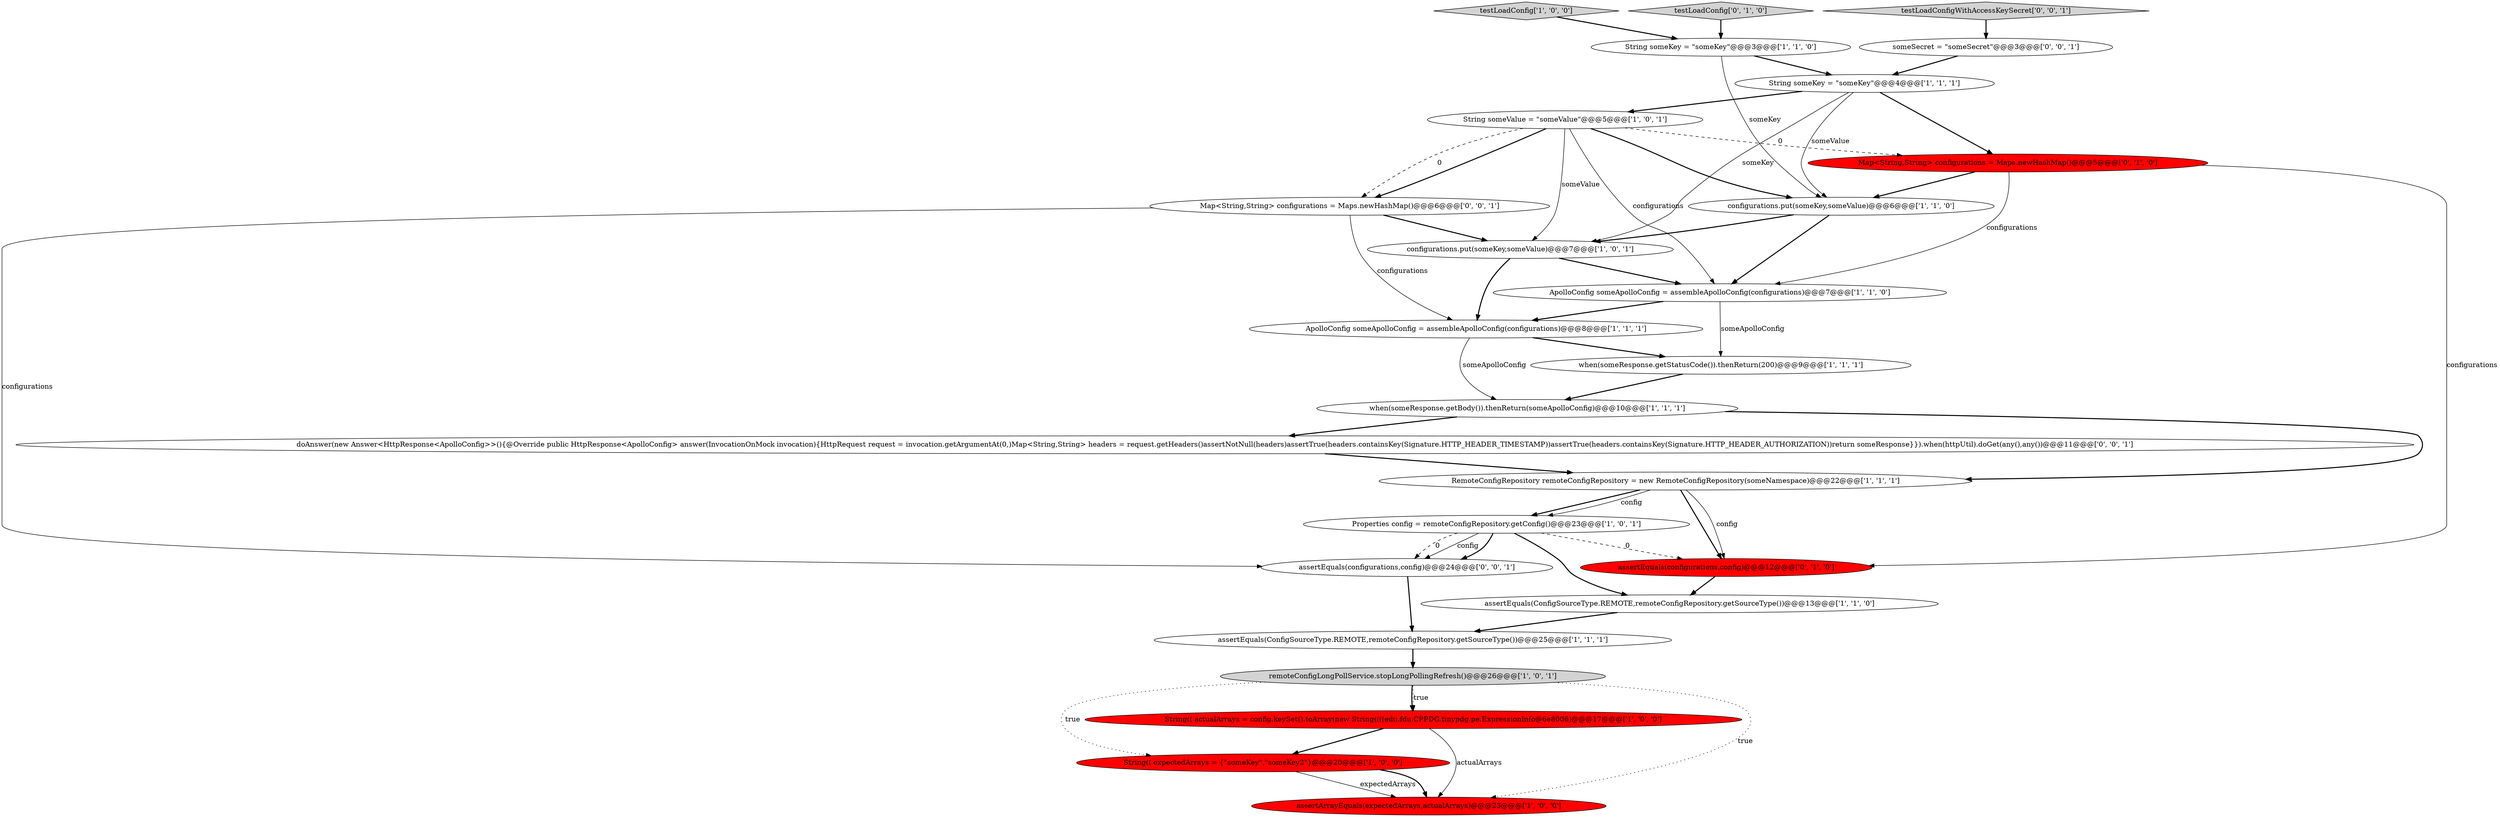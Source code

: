 digraph {
6 [style = filled, label = "assertEquals(ConfigSourceType.REMOTE,remoteConfigRepository.getSourceType())@@@25@@@['1', '1', '1']", fillcolor = white, shape = ellipse image = "AAA0AAABBB1BBB"];
7 [style = filled, label = "Properties config = remoteConfigRepository.getConfig()@@@23@@@['1', '0', '1']", fillcolor = white, shape = ellipse image = "AAA0AAABBB1BBB"];
20 [style = filled, label = "Map<String,String> configurations = Maps.newHashMap()@@@5@@@['0', '1', '0']", fillcolor = red, shape = ellipse image = "AAA1AAABBB2BBB"];
1 [style = filled, label = "RemoteConfigRepository remoteConfigRepository = new RemoteConfigRepository(someNamespace)@@@22@@@['1', '1', '1']", fillcolor = white, shape = ellipse image = "AAA0AAABBB1BBB"];
16 [style = filled, label = "configurations.put(someKey,someValue)@@@7@@@['1', '0', '1']", fillcolor = white, shape = ellipse image = "AAA0AAABBB1BBB"];
15 [style = filled, label = "testLoadConfig['1', '0', '0']", fillcolor = lightgray, shape = diamond image = "AAA0AAABBB1BBB"];
0 [style = filled, label = "String someKey = \"someKey\"@@@3@@@['1', '1', '0']", fillcolor = white, shape = ellipse image = "AAA0AAABBB1BBB"];
21 [style = filled, label = "doAnswer(new Answer<HttpResponse<ApolloConfig>>(){@Override public HttpResponse<ApolloConfig> answer(InvocationOnMock invocation){HttpRequest request = invocation.getArgumentAt(0,)Map<String,String> headers = request.getHeaders()assertNotNull(headers)assertTrue(headers.containsKey(Signature.HTTP_HEADER_TIMESTAMP))assertTrue(headers.containsKey(Signature.HTTP_HEADER_AUTHORIZATION))return someResponse}}).when(httpUtil).doGet(any(),any())@@@11@@@['0', '0', '1']", fillcolor = white, shape = ellipse image = "AAA0AAABBB3BBB"];
11 [style = filled, label = "assertEquals(ConfigSourceType.REMOTE,remoteConfigRepository.getSourceType())@@@13@@@['1', '1', '0']", fillcolor = white, shape = ellipse image = "AAA0AAABBB1BBB"];
9 [style = filled, label = "when(someResponse.getStatusCode()).thenReturn(200)@@@9@@@['1', '1', '1']", fillcolor = white, shape = ellipse image = "AAA0AAABBB1BBB"];
2 [style = filled, label = "String(( expectedArrays = {\"someKey\",\"someKey2\"}@@@20@@@['1', '0', '0']", fillcolor = red, shape = ellipse image = "AAA1AAABBB1BBB"];
18 [style = filled, label = "assertEquals(configurations,config)@@@12@@@['0', '1', '0']", fillcolor = red, shape = ellipse image = "AAA1AAABBB2BBB"];
8 [style = filled, label = "remoteConfigLongPollService.stopLongPollingRefresh()@@@26@@@['1', '0', '1']", fillcolor = lightgray, shape = ellipse image = "AAA0AAABBB1BBB"];
13 [style = filled, label = "when(someResponse.getBody()).thenReturn(someApolloConfig)@@@10@@@['1', '1', '1']", fillcolor = white, shape = ellipse image = "AAA0AAABBB1BBB"];
17 [style = filled, label = "ApolloConfig someApolloConfig = assembleApolloConfig(configurations)@@@8@@@['1', '1', '1']", fillcolor = white, shape = ellipse image = "AAA0AAABBB1BBB"];
24 [style = filled, label = "Map<String,String> configurations = Maps.newHashMap()@@@6@@@['0', '0', '1']", fillcolor = white, shape = ellipse image = "AAA0AAABBB3BBB"];
3 [style = filled, label = "String someKey = \"someKey\"@@@4@@@['1', '1', '1']", fillcolor = white, shape = ellipse image = "AAA0AAABBB1BBB"];
23 [style = filled, label = "assertEquals(configurations,config)@@@24@@@['0', '0', '1']", fillcolor = white, shape = ellipse image = "AAA0AAABBB3BBB"];
14 [style = filled, label = "String(( actualArrays = config.keySet().toArray(new String((((edu.fdu.CPPDG.tinypdg.pe.ExpressionInfo@6e8006)@@@17@@@['1', '0', '0']", fillcolor = red, shape = ellipse image = "AAA1AAABBB1BBB"];
4 [style = filled, label = "configurations.put(someKey,someValue)@@@6@@@['1', '1', '0']", fillcolor = white, shape = ellipse image = "AAA0AAABBB1BBB"];
22 [style = filled, label = "someSecret = \"someSecret\"@@@3@@@['0', '0', '1']", fillcolor = white, shape = ellipse image = "AAA0AAABBB3BBB"];
10 [style = filled, label = "ApolloConfig someApolloConfig = assembleApolloConfig(configurations)@@@7@@@['1', '1', '0']", fillcolor = white, shape = ellipse image = "AAA0AAABBB1BBB"];
25 [style = filled, label = "testLoadConfigWithAccessKeySecret['0', '0', '1']", fillcolor = lightgray, shape = diamond image = "AAA0AAABBB3BBB"];
12 [style = filled, label = "String someValue = \"someValue\"@@@5@@@['1', '0', '1']", fillcolor = white, shape = ellipse image = "AAA0AAABBB1BBB"];
5 [style = filled, label = "assertArrayEquals(expectedArrays,actualArrays)@@@23@@@['1', '0', '0']", fillcolor = red, shape = ellipse image = "AAA1AAABBB1BBB"];
19 [style = filled, label = "testLoadConfig['0', '1', '0']", fillcolor = lightgray, shape = diamond image = "AAA0AAABBB2BBB"];
0->3 [style = bold, label=""];
4->10 [style = bold, label=""];
24->23 [style = solid, label="configurations"];
7->11 [style = bold, label=""];
3->16 [style = solid, label="someKey"];
24->17 [style = solid, label="configurations"];
12->20 [style = dashed, label="0"];
7->18 [style = dashed, label="0"];
7->23 [style = dashed, label="0"];
25->22 [style = bold, label=""];
20->10 [style = solid, label="configurations"];
16->10 [style = bold, label=""];
8->2 [style = dotted, label="true"];
17->9 [style = bold, label=""];
11->6 [style = bold, label=""];
18->11 [style = bold, label=""];
14->5 [style = solid, label="actualArrays"];
2->5 [style = solid, label="expectedArrays"];
8->14 [style = bold, label=""];
20->18 [style = solid, label="configurations"];
12->10 [style = solid, label="configurations"];
1->18 [style = bold, label=""];
10->17 [style = bold, label=""];
16->17 [style = bold, label=""];
3->12 [style = bold, label=""];
12->24 [style = bold, label=""];
3->4 [style = solid, label="someValue"];
1->7 [style = bold, label=""];
12->16 [style = solid, label="someValue"];
13->1 [style = bold, label=""];
19->0 [style = bold, label=""];
20->4 [style = bold, label=""];
22->3 [style = bold, label=""];
24->16 [style = bold, label=""];
1->7 [style = solid, label="config"];
3->20 [style = bold, label=""];
10->9 [style = solid, label="someApolloConfig"];
12->4 [style = bold, label=""];
8->5 [style = dotted, label="true"];
7->23 [style = solid, label="config"];
15->0 [style = bold, label=""];
7->23 [style = bold, label=""];
21->1 [style = bold, label=""];
6->8 [style = bold, label=""];
23->6 [style = bold, label=""];
8->14 [style = dotted, label="true"];
12->24 [style = dashed, label="0"];
0->4 [style = solid, label="someKey"];
17->13 [style = solid, label="someApolloConfig"];
14->2 [style = bold, label=""];
1->18 [style = solid, label="config"];
13->21 [style = bold, label=""];
4->16 [style = bold, label=""];
2->5 [style = bold, label=""];
9->13 [style = bold, label=""];
}
